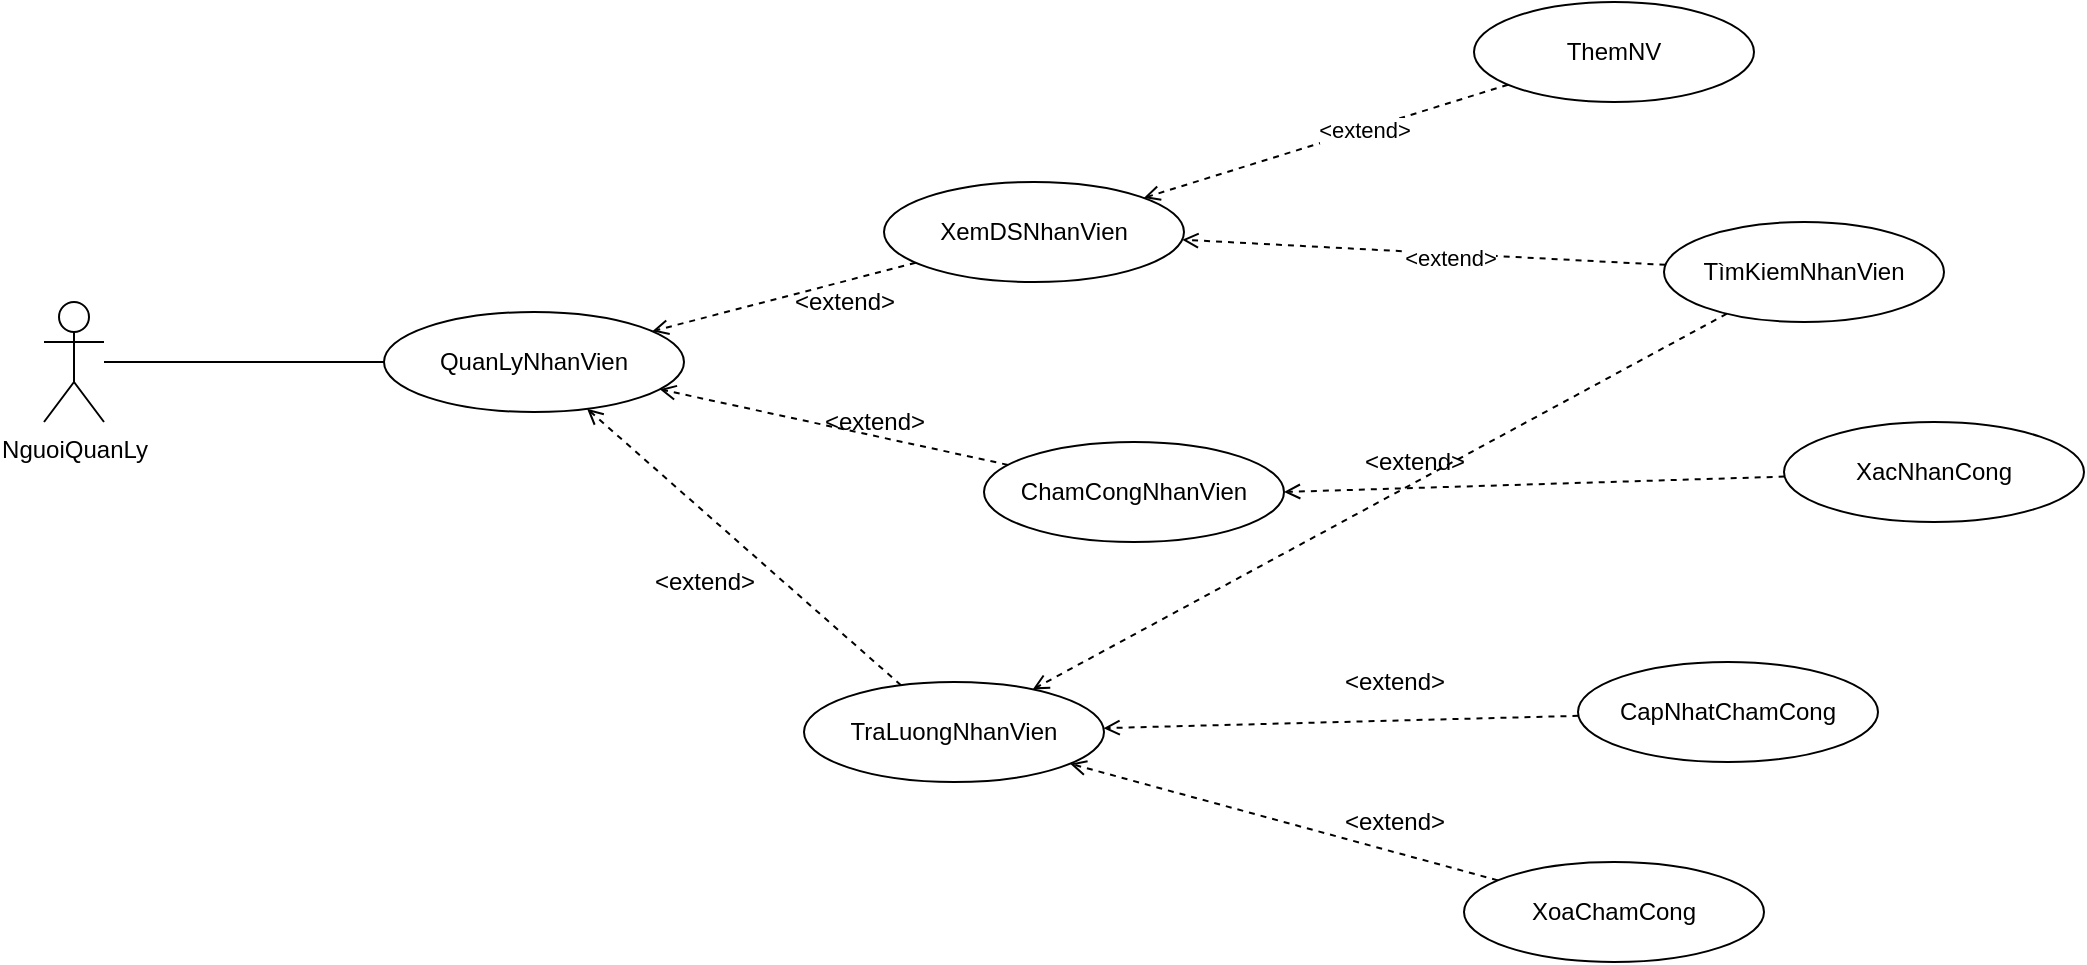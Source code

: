 <mxfile version="13.6.4" type="device"><diagram id="rqC3QB1hBvGlaqv_vD_0" name="Page-1"><mxGraphModel dx="1038" dy="531" grid="1" gridSize="10" guides="1" tooltips="1" connect="1" arrows="1" fold="1" page="1" pageScale="1" pageWidth="827" pageHeight="1169" math="0" shadow="0"><root><mxCell id="0"/><mxCell id="1" parent="0"/><mxCell id="E8sUVwyGjVvIhZSqXmHv-3" style="rounded=0;orthogonalLoop=1;jettySize=auto;html=1;endArrow=none;endFill=0;" edge="1" parent="1" source="E8sUVwyGjVvIhZSqXmHv-1" target="E8sUVwyGjVvIhZSqXmHv-11"><mxGeometry relative="1" as="geometry"><mxPoint x="220" y="330" as="targetPoint"/></mxGeometry></mxCell><mxCell id="E8sUVwyGjVvIhZSqXmHv-1" value="NguoiQuanLy" style="shape=umlActor;verticalLabelPosition=bottom;verticalAlign=top;html=1;outlineConnect=0;" vertex="1" parent="1"><mxGeometry x="60" y="300" width="30" height="60" as="geometry"/></mxCell><mxCell id="E8sUVwyGjVvIhZSqXmHv-12" style="edgeStyle=none;rounded=0;orthogonalLoop=1;jettySize=auto;html=1;dashed=1;endArrow=open;endFill=0;" edge="1" parent="1" source="E8sUVwyGjVvIhZSqXmHv-2" target="E8sUVwyGjVvIhZSqXmHv-11"><mxGeometry relative="1" as="geometry"/></mxCell><mxCell id="E8sUVwyGjVvIhZSqXmHv-2" value="XemDSNhanVien" style="ellipse;whiteSpace=wrap;html=1;" vertex="1" parent="1"><mxGeometry x="480" y="240" width="150" height="50" as="geometry"/></mxCell><mxCell id="E8sUVwyGjVvIhZSqXmHv-5" style="edgeStyle=none;rounded=0;orthogonalLoop=1;jettySize=auto;html=1;endArrow=open;endFill=0;dashed=1;" edge="1" parent="1" source="E8sUVwyGjVvIhZSqXmHv-4" target="E8sUVwyGjVvIhZSqXmHv-2"><mxGeometry relative="1" as="geometry"/></mxCell><mxCell id="E8sUVwyGjVvIhZSqXmHv-6" value="&amp;lt;extend&amp;gt;" style="edgeLabel;html=1;align=center;verticalAlign=middle;resizable=0;points=[];" vertex="1" connectable="0" parent="E8sUVwyGjVvIhZSqXmHv-5"><mxGeometry x="-0.103" y="2" relative="1" as="geometry"><mxPoint as="offset"/></mxGeometry></mxCell><mxCell id="E8sUVwyGjVvIhZSqXmHv-25" style="edgeStyle=none;rounded=0;orthogonalLoop=1;jettySize=auto;html=1;dashed=1;endArrow=open;endFill=0;" edge="1" parent="1" source="E8sUVwyGjVvIhZSqXmHv-4" target="E8sUVwyGjVvIhZSqXmHv-15"><mxGeometry relative="1" as="geometry"/></mxCell><mxCell id="E8sUVwyGjVvIhZSqXmHv-4" value="TìmKiemNhanVien" style="ellipse;whiteSpace=wrap;html=1;" vertex="1" parent="1"><mxGeometry x="870" y="260" width="140" height="50" as="geometry"/></mxCell><mxCell id="E8sUVwyGjVvIhZSqXmHv-8" style="edgeStyle=none;rounded=0;orthogonalLoop=1;jettySize=auto;html=1;dashed=1;endArrow=open;endFill=0;" edge="1" parent="1" source="E8sUVwyGjVvIhZSqXmHv-7" target="E8sUVwyGjVvIhZSqXmHv-2"><mxGeometry relative="1" as="geometry"/></mxCell><mxCell id="E8sUVwyGjVvIhZSqXmHv-9" value="&amp;lt;extend&amp;gt;" style="edgeLabel;html=1;align=center;verticalAlign=middle;resizable=0;points=[];" vertex="1" connectable="0" parent="E8sUVwyGjVvIhZSqXmHv-8"><mxGeometry x="-0.201" relative="1" as="geometry"><mxPoint as="offset"/></mxGeometry></mxCell><mxCell id="E8sUVwyGjVvIhZSqXmHv-7" value="ThemNV" style="ellipse;whiteSpace=wrap;html=1;" vertex="1" parent="1"><mxGeometry x="775" y="150" width="140" height="50" as="geometry"/></mxCell><mxCell id="E8sUVwyGjVvIhZSqXmHv-11" value="QuanLyNhanVien" style="ellipse;whiteSpace=wrap;html=1;" vertex="1" parent="1"><mxGeometry x="230" y="305" width="150" height="50" as="geometry"/></mxCell><mxCell id="E8sUVwyGjVvIhZSqXmHv-14" style="edgeStyle=none;rounded=0;orthogonalLoop=1;jettySize=auto;html=1;dashed=1;endArrow=open;endFill=0;" edge="1" parent="1" source="E8sUVwyGjVvIhZSqXmHv-13" target="E8sUVwyGjVvIhZSqXmHv-11"><mxGeometry relative="1" as="geometry"/></mxCell><mxCell id="E8sUVwyGjVvIhZSqXmHv-13" value="ChamCongNhanVien" style="ellipse;whiteSpace=wrap;html=1;" vertex="1" parent="1"><mxGeometry x="530" y="370" width="150" height="50" as="geometry"/></mxCell><mxCell id="E8sUVwyGjVvIhZSqXmHv-16" style="edgeStyle=none;rounded=0;orthogonalLoop=1;jettySize=auto;html=1;dashed=1;endArrow=open;endFill=0;" edge="1" parent="1" source="E8sUVwyGjVvIhZSqXmHv-15" target="E8sUVwyGjVvIhZSqXmHv-11"><mxGeometry relative="1" as="geometry"/></mxCell><mxCell id="E8sUVwyGjVvIhZSqXmHv-15" value="TraLuongNhanVien" style="ellipse;whiteSpace=wrap;html=1;" vertex="1" parent="1"><mxGeometry x="440" y="490" width="150" height="50" as="geometry"/></mxCell><mxCell id="E8sUVwyGjVvIhZSqXmHv-18" style="edgeStyle=none;rounded=0;orthogonalLoop=1;jettySize=auto;html=1;entryX=1;entryY=0.5;entryDx=0;entryDy=0;dashed=1;endArrow=open;endFill=0;" edge="1" parent="1" source="E8sUVwyGjVvIhZSqXmHv-17" target="E8sUVwyGjVvIhZSqXmHv-13"><mxGeometry relative="1" as="geometry"/></mxCell><mxCell id="E8sUVwyGjVvIhZSqXmHv-17" value="XacNhanCong" style="ellipse;whiteSpace=wrap;html=1;" vertex="1" parent="1"><mxGeometry x="930" y="360" width="150" height="50" as="geometry"/></mxCell><mxCell id="E8sUVwyGjVvIhZSqXmHv-19" value="&amp;lt;extend&amp;gt;" style="text;html=1;align=center;verticalAlign=middle;resizable=0;points=[];autosize=1;" vertex="1" parent="1"><mxGeometry x="425" y="290" width="70" height="20" as="geometry"/></mxCell><mxCell id="E8sUVwyGjVvIhZSqXmHv-20" value="&amp;lt;extend&amp;gt;" style="text;html=1;align=center;verticalAlign=middle;resizable=0;points=[];autosize=1;" vertex="1" parent="1"><mxGeometry x="440" y="350" width="70" height="20" as="geometry"/></mxCell><mxCell id="E8sUVwyGjVvIhZSqXmHv-21" value="&amp;lt;extend&amp;gt;" style="text;html=1;align=center;verticalAlign=middle;resizable=0;points=[];autosize=1;" vertex="1" parent="1"><mxGeometry x="355" y="430" width="70" height="20" as="geometry"/></mxCell><mxCell id="E8sUVwyGjVvIhZSqXmHv-22" value="&amp;lt;extend&amp;gt;" style="text;html=1;align=center;verticalAlign=middle;resizable=0;points=[];autosize=1;" vertex="1" parent="1"><mxGeometry x="710" y="370" width="70" height="20" as="geometry"/></mxCell><mxCell id="E8sUVwyGjVvIhZSqXmHv-26" style="edgeStyle=none;rounded=0;orthogonalLoop=1;jettySize=auto;html=1;dashed=1;endArrow=open;endFill=0;" edge="1" parent="1" source="E8sUVwyGjVvIhZSqXmHv-24" target="E8sUVwyGjVvIhZSqXmHv-15"><mxGeometry relative="1" as="geometry"/></mxCell><mxCell id="E8sUVwyGjVvIhZSqXmHv-24" value="CapNhatChamCong" style="ellipse;whiteSpace=wrap;html=1;" vertex="1" parent="1"><mxGeometry x="827" y="480" width="150" height="50" as="geometry"/></mxCell><mxCell id="E8sUVwyGjVvIhZSqXmHv-28" style="edgeStyle=none;rounded=0;orthogonalLoop=1;jettySize=auto;html=1;dashed=1;endArrow=open;endFill=0;" edge="1" parent="1" source="E8sUVwyGjVvIhZSqXmHv-27" target="E8sUVwyGjVvIhZSqXmHv-15"><mxGeometry relative="1" as="geometry"/></mxCell><mxCell id="E8sUVwyGjVvIhZSqXmHv-27" value="XoaChamCong" style="ellipse;whiteSpace=wrap;html=1;" vertex="1" parent="1"><mxGeometry x="770" y="580" width="150" height="50" as="geometry"/></mxCell><mxCell id="E8sUVwyGjVvIhZSqXmHv-29" value="&amp;lt;extend&amp;gt;" style="text;html=1;align=center;verticalAlign=middle;resizable=0;points=[];autosize=1;" vertex="1" parent="1"><mxGeometry x="700" y="480" width="70" height="20" as="geometry"/></mxCell><mxCell id="E8sUVwyGjVvIhZSqXmHv-30" value="&amp;lt;extend&amp;gt;" style="text;html=1;align=center;verticalAlign=middle;resizable=0;points=[];autosize=1;" vertex="1" parent="1"><mxGeometry x="700" y="550" width="70" height="20" as="geometry"/></mxCell></root></mxGraphModel></diagram></mxfile>
